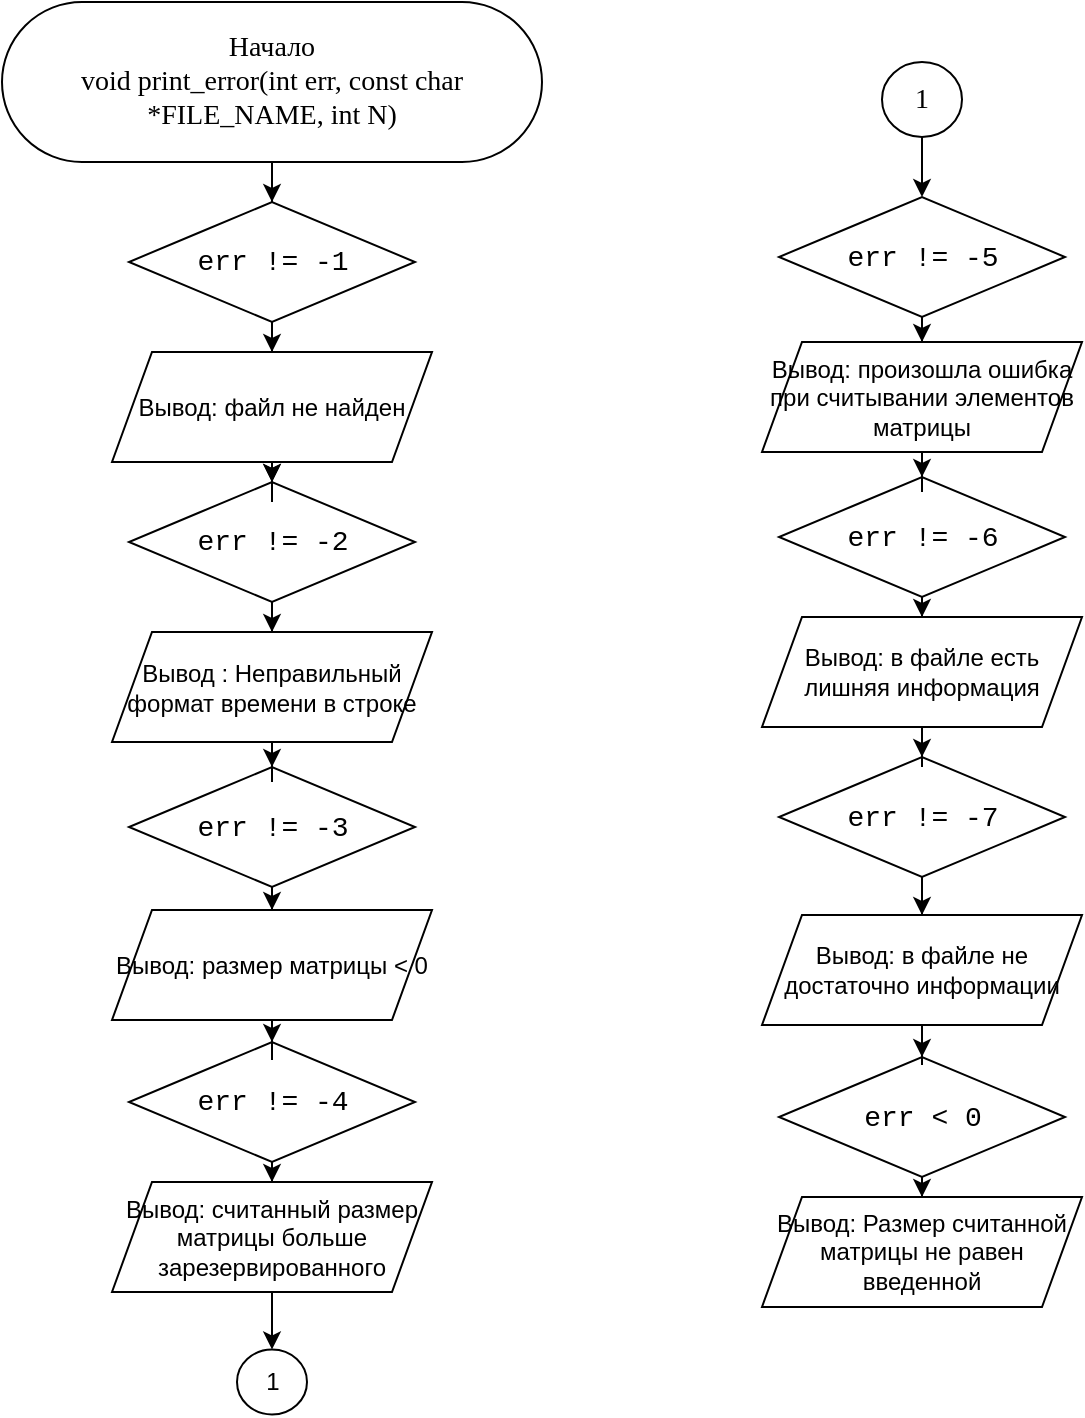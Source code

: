 <mxfile version="26.2.14">
  <diagram name="Страница — 1" id="49l8CZxV3Xv4czewr5SG">
    <mxGraphModel dx="-1485" dy="663" grid="1" gridSize="10" guides="1" tooltips="1" connect="1" arrows="1" fold="1" page="1" pageScale="1" pageWidth="827" pageHeight="1169" math="0" shadow="0">
      <root>
        <mxCell id="0" />
        <mxCell id="1" parent="0" />
        <mxCell id="gUxfaNmRcvNz3cCwNIGn-1" style="edgeStyle=orthogonalEdgeStyle;rounded=0;orthogonalLoop=1;jettySize=auto;html=1;" edge="1" parent="1" source="gUxfaNmRcvNz3cCwNIGn-2" target="gUxfaNmRcvNz3cCwNIGn-5">
          <mxGeometry relative="1" as="geometry" />
        </mxCell>
        <mxCell id="gUxfaNmRcvNz3cCwNIGn-2" value="&lt;font style=&quot;color: rgb(0, 0, 0); background-color: light-dark(#ffffff, var(--ge-dark-color, #121212));&quot;&gt;Начало&lt;/font&gt;&lt;div&gt;&lt;font style=&quot;background-color: light-dark(#ffffff, var(--ge-dark-color, #121212)); color: rgb(0, 0, 0);&quot;&gt;void print_error(int err, const char *FILE_NAME, int N)&lt;/font&gt;&lt;/div&gt;" style="rounded=1;whiteSpace=wrap;html=1;arcSize=50;fontFamily=Consolas;fontSize=14;" vertex="1" parent="1">
          <mxGeometry x="2730" y="80" width="270" height="80" as="geometry" />
        </mxCell>
        <mxCell id="gUxfaNmRcvNz3cCwNIGn-3" style="edgeStyle=orthogonalEdgeStyle;rounded=0;orthogonalLoop=1;jettySize=auto;html=1;" edge="1" parent="1" source="gUxfaNmRcvNz3cCwNIGn-5" target="gUxfaNmRcvNz3cCwNIGn-22">
          <mxGeometry relative="1" as="geometry" />
        </mxCell>
        <mxCell id="gUxfaNmRcvNz3cCwNIGn-4" style="edgeStyle=orthogonalEdgeStyle;rounded=0;orthogonalLoop=1;jettySize=auto;html=1;" edge="1" parent="1" source="gUxfaNmRcvNz3cCwNIGn-5">
          <mxGeometry relative="1" as="geometry">
            <mxPoint x="2865" y="320" as="targetPoint" />
          </mxGeometry>
        </mxCell>
        <mxCell id="gUxfaNmRcvNz3cCwNIGn-5" value="&lt;div style=&quot;font-family: Consolas, &amp;quot;Courier New&amp;quot;, monospace; line-height: 19px; white-space: pre;&quot;&gt;&lt;div style=&quot;line-height: 19px;&quot;&gt;&lt;div style=&quot;line-height: 19px;&quot;&gt;&lt;font style=&quot;color: rgb(0, 0, 0);&quot;&gt;err != -1&lt;/font&gt;&lt;/div&gt;&lt;/div&gt;&lt;/div&gt;" style="rhombus;whiteSpace=wrap;html=1;rounded=1;strokeColor=default;align=center;verticalAlign=middle;arcSize=0;fontFamily=Consolas;fontSize=14;fontColor=default;fillColor=default;" vertex="1" parent="1">
          <mxGeometry x="2793.5" y="180" width="143" height="60" as="geometry" />
        </mxCell>
        <mxCell id="gUxfaNmRcvNz3cCwNIGn-6" style="edgeStyle=orthogonalEdgeStyle;rounded=0;orthogonalLoop=1;jettySize=auto;html=1;" edge="1" parent="1" source="gUxfaNmRcvNz3cCwNIGn-7" target="gUxfaNmRcvNz3cCwNIGn-24">
          <mxGeometry relative="1" as="geometry" />
        </mxCell>
        <mxCell id="gUxfaNmRcvNz3cCwNIGn-7" value="&lt;div style=&quot;font-family: Consolas, &amp;quot;Courier New&amp;quot;, monospace; line-height: 19px; white-space: pre;&quot;&gt;&lt;div style=&quot;line-height: 19px;&quot;&gt;&lt;div style=&quot;line-height: 19px;&quot;&gt;&lt;font style=&quot;color: rgb(0, 0, 0);&quot;&gt;err != -2&lt;/font&gt;&lt;/div&gt;&lt;/div&gt;&lt;/div&gt;" style="rhombus;whiteSpace=wrap;html=1;rounded=1;strokeColor=default;align=center;verticalAlign=middle;arcSize=0;fontFamily=Consolas;fontSize=14;fontColor=default;fillColor=default;" vertex="1" parent="1">
          <mxGeometry x="2793.5" y="320" width="143" height="60" as="geometry" />
        </mxCell>
        <mxCell id="gUxfaNmRcvNz3cCwNIGn-8" style="edgeStyle=orthogonalEdgeStyle;rounded=0;orthogonalLoop=1;jettySize=auto;html=1;" edge="1" parent="1" source="gUxfaNmRcvNz3cCwNIGn-9" target="gUxfaNmRcvNz3cCwNIGn-28">
          <mxGeometry relative="1" as="geometry" />
        </mxCell>
        <mxCell id="gUxfaNmRcvNz3cCwNIGn-9" value="&lt;div style=&quot;font-family: Consolas, &amp;quot;Courier New&amp;quot;, monospace; line-height: 19px; white-space: pre;&quot;&gt;&lt;div style=&quot;line-height: 19px;&quot;&gt;&lt;div style=&quot;line-height: 19px;&quot;&gt;&lt;font style=&quot;color: rgb(0, 0, 0);&quot;&gt;err != -4&lt;/font&gt;&lt;/div&gt;&lt;/div&gt;&lt;/div&gt;" style="rhombus;whiteSpace=wrap;html=1;rounded=1;strokeColor=default;align=center;verticalAlign=middle;arcSize=0;fontFamily=Consolas;fontSize=14;fontColor=default;fillColor=default;" vertex="1" parent="1">
          <mxGeometry x="2793.5" y="600" width="143" height="60" as="geometry" />
        </mxCell>
        <mxCell id="gUxfaNmRcvNz3cCwNIGn-10" value="" style="edgeStyle=orthogonalEdgeStyle;rounded=0;orthogonalLoop=1;jettySize=auto;html=1;endArrow=none;startFill=1;startArrow=classic;" edge="1" parent="1" source="gUxfaNmRcvNz3cCwNIGn-12" target="gUxfaNmRcvNz3cCwNIGn-36">
          <mxGeometry relative="1" as="geometry" />
        </mxCell>
        <mxCell id="gUxfaNmRcvNz3cCwNIGn-11" value="" style="edgeStyle=orthogonalEdgeStyle;rounded=0;orthogonalLoop=1;jettySize=auto;html=1;" edge="1" parent="1" source="gUxfaNmRcvNz3cCwNIGn-12" target="gUxfaNmRcvNz3cCwNIGn-30">
          <mxGeometry relative="1" as="geometry" />
        </mxCell>
        <mxCell id="gUxfaNmRcvNz3cCwNIGn-12" value="&lt;div style=&quot;font-family: Consolas, &amp;quot;Courier New&amp;quot;, monospace; line-height: 19px; white-space: pre;&quot;&gt;&lt;div style=&quot;line-height: 19px;&quot;&gt;&lt;div style=&quot;line-height: 19px;&quot;&gt;&lt;font style=&quot;color: rgb(0, 0, 0);&quot;&gt;err != -5&lt;/font&gt;&lt;/div&gt;&lt;/div&gt;&lt;/div&gt;" style="rhombus;whiteSpace=wrap;html=1;rounded=1;strokeColor=default;align=center;verticalAlign=middle;arcSize=0;fontFamily=Consolas;fontSize=14;fontColor=default;fillColor=default;" vertex="1" parent="1">
          <mxGeometry x="3118.5" y="177.5" width="143" height="60" as="geometry" />
        </mxCell>
        <mxCell id="gUxfaNmRcvNz3cCwNIGn-13" style="edgeStyle=orthogonalEdgeStyle;rounded=0;orthogonalLoop=1;jettySize=auto;html=1;" edge="1" parent="1" source="gUxfaNmRcvNz3cCwNIGn-14" target="gUxfaNmRcvNz3cCwNIGn-32">
          <mxGeometry relative="1" as="geometry" />
        </mxCell>
        <mxCell id="gUxfaNmRcvNz3cCwNIGn-14" value="&lt;div style=&quot;font-family: Consolas, &amp;quot;Courier New&amp;quot;, monospace; line-height: 19px; white-space: pre;&quot;&gt;&lt;div style=&quot;line-height: 19px;&quot;&gt;&lt;div style=&quot;line-height: 19px;&quot;&gt;&lt;font style=&quot;color: rgb(0, 0, 0);&quot;&gt;err != -6&lt;/font&gt;&lt;/div&gt;&lt;/div&gt;&lt;/div&gt;" style="rhombus;whiteSpace=wrap;html=1;rounded=1;strokeColor=default;align=center;verticalAlign=middle;arcSize=0;fontFamily=Consolas;fontSize=14;fontColor=default;fillColor=default;" vertex="1" parent="1">
          <mxGeometry x="3118.5" y="317.5" width="143" height="60" as="geometry" />
        </mxCell>
        <mxCell id="gUxfaNmRcvNz3cCwNIGn-15" style="edgeStyle=orthogonalEdgeStyle;rounded=0;orthogonalLoop=1;jettySize=auto;html=1;" edge="1" parent="1" source="gUxfaNmRcvNz3cCwNIGn-16" target="gUxfaNmRcvNz3cCwNIGn-26">
          <mxGeometry relative="1" as="geometry" />
        </mxCell>
        <mxCell id="gUxfaNmRcvNz3cCwNIGn-16" value="&lt;div style=&quot;font-family: Consolas, &amp;quot;Courier New&amp;quot;, monospace; line-height: 19px; white-space: pre;&quot;&gt;&lt;div style=&quot;line-height: 19px;&quot;&gt;&lt;div style=&quot;line-height: 19px;&quot;&gt;&lt;font style=&quot;color: rgb(0, 0, 0);&quot;&gt;err != -3&lt;/font&gt;&lt;/div&gt;&lt;/div&gt;&lt;/div&gt;" style="rhombus;whiteSpace=wrap;html=1;rounded=1;strokeColor=default;align=center;verticalAlign=middle;arcSize=0;fontFamily=Consolas;fontSize=14;fontColor=default;fillColor=default;" vertex="1" parent="1">
          <mxGeometry x="2793.5" y="462.5" width="143" height="60" as="geometry" />
        </mxCell>
        <mxCell id="gUxfaNmRcvNz3cCwNIGn-17" value="" style="edgeStyle=orthogonalEdgeStyle;rounded=0;orthogonalLoop=1;jettySize=auto;html=1;" edge="1" parent="1" source="gUxfaNmRcvNz3cCwNIGn-18" target="gUxfaNmRcvNz3cCwNIGn-34">
          <mxGeometry relative="1" as="geometry" />
        </mxCell>
        <mxCell id="gUxfaNmRcvNz3cCwNIGn-18" value="&lt;div style=&quot;font-family: Consolas, &amp;quot;Courier New&amp;quot;, monospace; line-height: 19px; white-space: pre;&quot;&gt;&lt;div style=&quot;line-height: 19px;&quot;&gt;&lt;div style=&quot;line-height: 19px;&quot;&gt;&lt;font style=&quot;color: rgb(0, 0, 0);&quot;&gt;err != -7&lt;/font&gt;&lt;/div&gt;&lt;/div&gt;&lt;/div&gt;" style="rhombus;whiteSpace=wrap;html=1;rounded=1;strokeColor=default;align=center;verticalAlign=middle;arcSize=0;fontFamily=Consolas;fontSize=14;fontColor=default;fillColor=default;" vertex="1" parent="1">
          <mxGeometry x="3118.5" y="457.5" width="143" height="60" as="geometry" />
        </mxCell>
        <mxCell id="gUxfaNmRcvNz3cCwNIGn-19" style="edgeStyle=orthogonalEdgeStyle;rounded=0;orthogonalLoop=1;jettySize=auto;html=1;" edge="1" parent="1" source="gUxfaNmRcvNz3cCwNIGn-20" target="gUxfaNmRcvNz3cCwNIGn-35">
          <mxGeometry relative="1" as="geometry" />
        </mxCell>
        <mxCell id="gUxfaNmRcvNz3cCwNIGn-20" value="&lt;div style=&quot;font-family: Consolas, &amp;quot;Courier New&amp;quot;, monospace; line-height: 19px; white-space: pre;&quot;&gt;&lt;div style=&quot;line-height: 19px;&quot;&gt;&lt;div style=&quot;line-height: 19px;&quot;&gt;&lt;font style=&quot;color: rgb(0, 0, 0);&quot;&gt;err &amp;lt; 0&lt;/font&gt;&lt;/div&gt;&lt;/div&gt;&lt;/div&gt;" style="rhombus;whiteSpace=wrap;html=1;rounded=1;strokeColor=default;align=center;verticalAlign=middle;arcSize=0;fontFamily=Consolas;fontSize=14;fontColor=default;fillColor=default;" vertex="1" parent="1">
          <mxGeometry x="3118.5" y="607.5" width="143" height="60" as="geometry" />
        </mxCell>
        <mxCell id="gUxfaNmRcvNz3cCwNIGn-21" style="edgeStyle=orthogonalEdgeStyle;rounded=0;orthogonalLoop=1;jettySize=auto;html=1;" edge="1" parent="1" source="gUxfaNmRcvNz3cCwNIGn-22" target="gUxfaNmRcvNz3cCwNIGn-7">
          <mxGeometry relative="1" as="geometry" />
        </mxCell>
        <mxCell id="gUxfaNmRcvNz3cCwNIGn-22" value="Вывод:&amp;nbsp;файл не найден" style="shape=parallelogram;perimeter=parallelogramPerimeter;whiteSpace=wrap;html=1;fixedSize=1;" vertex="1" parent="1">
          <mxGeometry x="2785" y="255" width="160" height="55" as="geometry" />
        </mxCell>
        <mxCell id="gUxfaNmRcvNz3cCwNIGn-23" style="edgeStyle=orthogonalEdgeStyle;rounded=0;orthogonalLoop=1;jettySize=auto;html=1;" edge="1" parent="1" source="gUxfaNmRcvNz3cCwNIGn-24" target="gUxfaNmRcvNz3cCwNIGn-16">
          <mxGeometry relative="1" as="geometry" />
        </mxCell>
        <mxCell id="gUxfaNmRcvNz3cCwNIGn-24" value="Вывод : Неправильный формат времени в строке" style="shape=parallelogram;perimeter=parallelogramPerimeter;whiteSpace=wrap;html=1;fixedSize=1;" vertex="1" parent="1">
          <mxGeometry x="2785" y="395" width="160" height="55" as="geometry" />
        </mxCell>
        <mxCell id="gUxfaNmRcvNz3cCwNIGn-25" style="edgeStyle=orthogonalEdgeStyle;rounded=0;orthogonalLoop=1;jettySize=auto;html=1;" edge="1" parent="1" source="gUxfaNmRcvNz3cCwNIGn-26" target="gUxfaNmRcvNz3cCwNIGn-9">
          <mxGeometry relative="1" as="geometry" />
        </mxCell>
        <mxCell id="gUxfaNmRcvNz3cCwNIGn-26" value="Вывод: размер матрицы &amp;lt; 0" style="shape=parallelogram;perimeter=parallelogramPerimeter;whiteSpace=wrap;html=1;fixedSize=1;" vertex="1" parent="1">
          <mxGeometry x="2785" y="534" width="160" height="55" as="geometry" />
        </mxCell>
        <mxCell id="gUxfaNmRcvNz3cCwNIGn-27" value="" style="edgeStyle=orthogonalEdgeStyle;rounded=0;orthogonalLoop=1;jettySize=auto;html=1;" edge="1" parent="1" source="gUxfaNmRcvNz3cCwNIGn-28" target="gUxfaNmRcvNz3cCwNIGn-37">
          <mxGeometry relative="1" as="geometry" />
        </mxCell>
        <mxCell id="gUxfaNmRcvNz3cCwNIGn-28" value="Вывод: считанный&amp;nbsp;размер матрицы больше зарезервированного" style="shape=parallelogram;perimeter=parallelogramPerimeter;whiteSpace=wrap;html=1;fixedSize=1;" vertex="1" parent="1">
          <mxGeometry x="2785" y="670" width="160" height="55" as="geometry" />
        </mxCell>
        <mxCell id="gUxfaNmRcvNz3cCwNIGn-29" style="edgeStyle=orthogonalEdgeStyle;rounded=0;orthogonalLoop=1;jettySize=auto;html=1;" edge="1" parent="1" source="gUxfaNmRcvNz3cCwNIGn-30" target="gUxfaNmRcvNz3cCwNIGn-14">
          <mxGeometry relative="1" as="geometry" />
        </mxCell>
        <mxCell id="gUxfaNmRcvNz3cCwNIGn-30" value="Вывод: произошла ошибка при считывании элементов матрицы" style="shape=parallelogram;perimeter=parallelogramPerimeter;whiteSpace=wrap;html=1;fixedSize=1;" vertex="1" parent="1">
          <mxGeometry x="3110" y="250" width="160" height="55" as="geometry" />
        </mxCell>
        <mxCell id="gUxfaNmRcvNz3cCwNIGn-31" style="edgeStyle=orthogonalEdgeStyle;rounded=0;orthogonalLoop=1;jettySize=auto;html=1;" edge="1" parent="1" source="gUxfaNmRcvNz3cCwNIGn-32" target="gUxfaNmRcvNz3cCwNIGn-18">
          <mxGeometry relative="1" as="geometry" />
        </mxCell>
        <mxCell id="gUxfaNmRcvNz3cCwNIGn-32" value="Вывод: в файле есть лишняя информация" style="shape=parallelogram;perimeter=parallelogramPerimeter;whiteSpace=wrap;html=1;fixedSize=1;" vertex="1" parent="1">
          <mxGeometry x="3110" y="387.5" width="160" height="55" as="geometry" />
        </mxCell>
        <mxCell id="gUxfaNmRcvNz3cCwNIGn-33" style="edgeStyle=orthogonalEdgeStyle;rounded=0;orthogonalLoop=1;jettySize=auto;html=1;" edge="1" parent="1" source="gUxfaNmRcvNz3cCwNIGn-34" target="gUxfaNmRcvNz3cCwNIGn-20">
          <mxGeometry relative="1" as="geometry" />
        </mxCell>
        <mxCell id="gUxfaNmRcvNz3cCwNIGn-34" value="Вывод: в файле не достаточно информации" style="shape=parallelogram;perimeter=parallelogramPerimeter;whiteSpace=wrap;html=1;fixedSize=1;" vertex="1" parent="1">
          <mxGeometry x="3110" y="536.5" width="160" height="55" as="geometry" />
        </mxCell>
        <mxCell id="gUxfaNmRcvNz3cCwNIGn-35" value="Вывод: Размер считанной матрицы не равен введенной" style="shape=parallelogram;perimeter=parallelogramPerimeter;whiteSpace=wrap;html=1;fixedSize=1;" vertex="1" parent="1">
          <mxGeometry x="3110" y="677.5" width="160" height="55" as="geometry" />
        </mxCell>
        <mxCell id="gUxfaNmRcvNz3cCwNIGn-36" value="1" style="ellipse;whiteSpace=wrap;html=1;fontSize=14;fontFamily=Consolas;rounded=1;arcSize=0;" vertex="1" parent="1">
          <mxGeometry x="3170" y="110" width="40" height="37.5" as="geometry" />
        </mxCell>
        <mxCell id="gUxfaNmRcvNz3cCwNIGn-37" value="1" style="ellipse;whiteSpace=wrap;html=1;" vertex="1" parent="1">
          <mxGeometry x="2847.5" y="753.75" width="35" height="32.5" as="geometry" />
        </mxCell>
      </root>
    </mxGraphModel>
  </diagram>
</mxfile>
